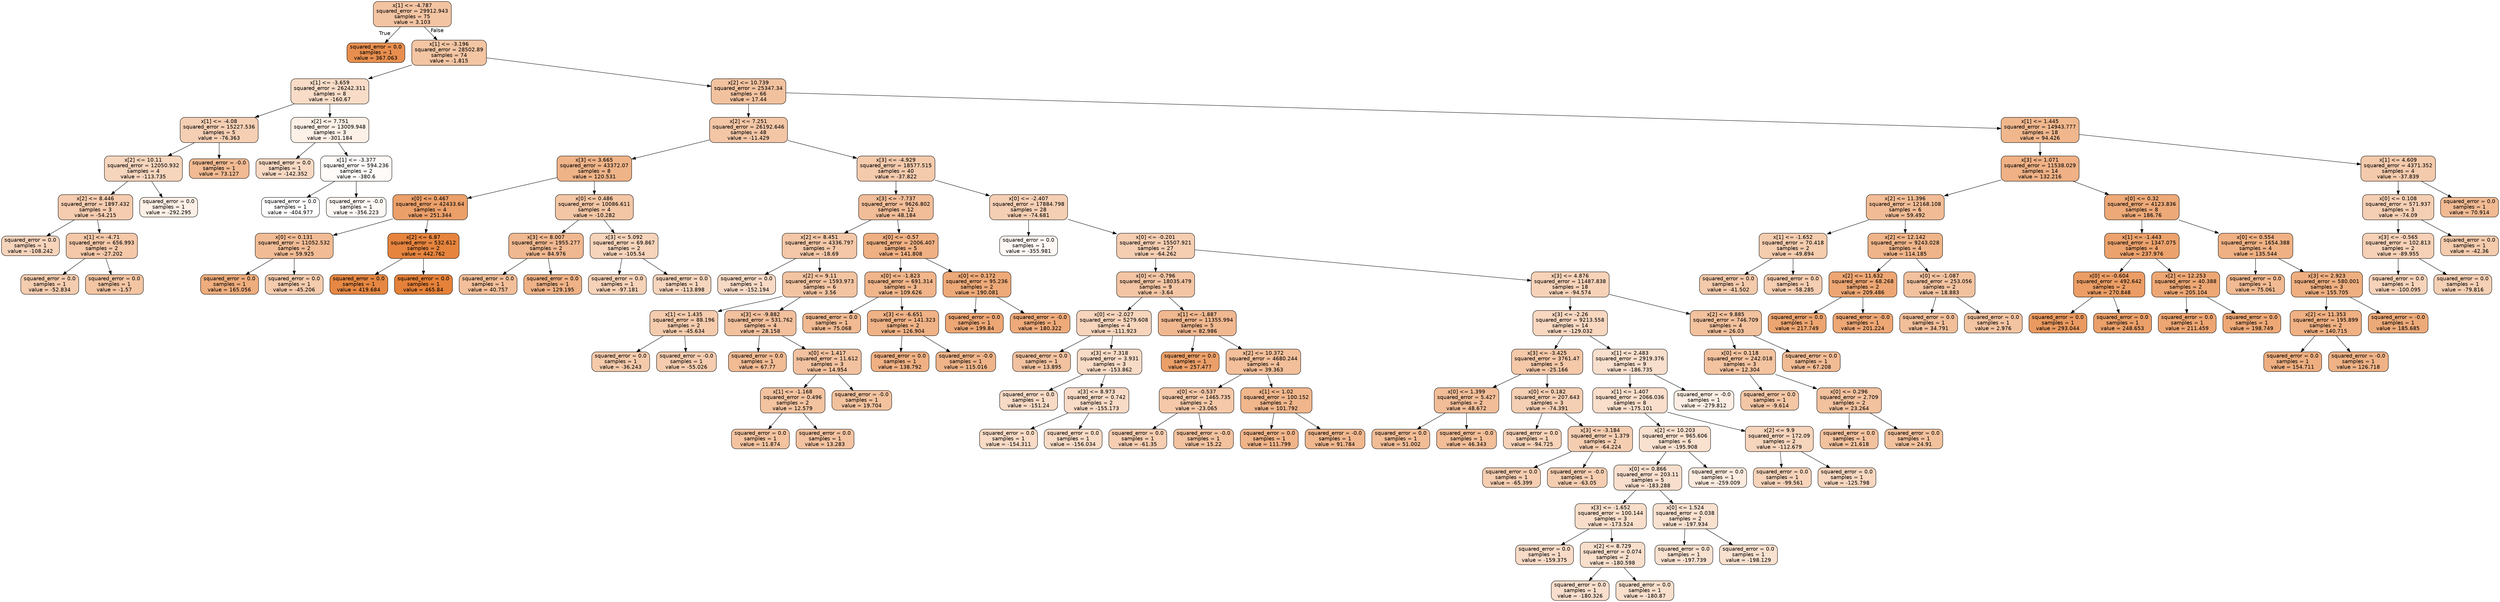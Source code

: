 digraph Tree {
node [shape=box, style="filled, rounded", color="black", fontname="helvetica"] ;
edge [fontname="helvetica"] ;
0 [label="x[1] <= -4.787\nsquared_error = 29912.943\nsamples = 75\nvalue = 3.103", fillcolor="#f3c4a2"] ;
1 [label="squared_error = 0.0\nsamples = 1\nvalue = 367.063", fillcolor="#e88f4f"] ;
0 -> 1 [labeldistance=2.5, labelangle=45, headlabel="True"] ;
2 [label="x[1] <= -3.196\nsquared_error = 28502.89\nsamples = 74\nvalue = -1.815", fillcolor="#f3c5a3"] ;
0 -> 2 [labeldistance=2.5, labelangle=-45, headlabel="False"] ;
3 [label="x[1] <= -3.659\nsquared_error = 26242.311\nsamples = 8\nvalue = -160.67", fillcolor="#f8dcc7"] ;
2 -> 3 ;
4 [label="x[1] <= -4.08\nsquared_error = 15227.536\nsamples = 5\nvalue = -76.363", fillcolor="#f5cfb4"] ;
3 -> 4 ;
5 [label="x[2] <= 10.11\nsquared_error = 12050.932\nsamples = 4\nvalue = -113.735", fillcolor="#f6d5bd"] ;
4 -> 5 ;
6 [label="x[2] <= 8.446\nsquared_error = 1897.432\nsamples = 3\nvalue = -54.215", fillcolor="#f5ccaf"] ;
5 -> 6 ;
7 [label="squared_error = 0.0\nsamples = 1\nvalue = -108.242", fillcolor="#f6d4bc"] ;
6 -> 7 ;
8 [label="x[1] <= -4.71\nsquared_error = 656.993\nsamples = 2\nvalue = -27.202", fillcolor="#f4c8a9"] ;
6 -> 8 ;
9 [label="squared_error = 0.0\nsamples = 1\nvalue = -52.834", fillcolor="#f4ccaf"] ;
8 -> 9 ;
10 [label="squared_error = 0.0\nsamples = 1\nvalue = -1.57", fillcolor="#f3c5a3"] ;
8 -> 10 ;
11 [label="squared_error = 0.0\nsamples = 1\nvalue = -292.295", fillcolor="#fcefe5"] ;
5 -> 11 ;
12 [label="squared_error = -0.0\nsamples = 1\nvalue = 73.127", fillcolor="#f1ba92"] ;
4 -> 12 ;
13 [label="x[2] <= 7.751\nsquared_error = 13009.948\nsamples = 3\nvalue = -301.184", fillcolor="#fcf0e7"] ;
3 -> 13 ;
14 [label="squared_error = 0.0\nsamples = 1\nvalue = -142.352", fillcolor="#f7d9c3"] ;
13 -> 14 ;
15 [label="x[1] <= -3.377\nsquared_error = 594.236\nsamples = 2\nvalue = -380.6", fillcolor="#fefbf9"] ;
13 -> 15 ;
16 [label="squared_error = 0.0\nsamples = 1\nvalue = -404.977", fillcolor="#ffffff"] ;
15 -> 16 ;
17 [label="squared_error = -0.0\nsamples = 1\nvalue = -356.223", fillcolor="#fef8f4"] ;
15 -> 17 ;
18 [label="x[2] <= 10.739\nsquared_error = 25347.34\nsamples = 66\nvalue = 17.44", fillcolor="#f2c29f"] ;
2 -> 18 ;
19 [label="x[2] <= 7.251\nsquared_error = 26192.646\nsamples = 48\nvalue = -11.429", fillcolor="#f3c6a6"] ;
18 -> 19 ;
20 [label="x[3] <= 3.665\nsquared_error = 43372.07\nsamples = 8\nvalue = 120.531", fillcolor="#efb388"] ;
19 -> 20 ;
21 [label="x[0] <= 0.467\nsquared_error = 42433.64\nsamples = 4\nvalue = 251.344", fillcolor="#eba06a"] ;
20 -> 21 ;
22 [label="x[0] <= 0.131\nsquared_error = 11052.532\nsamples = 2\nvalue = 59.925", fillcolor="#f1bc95"] ;
21 -> 22 ;
23 [label="squared_error = 0.0\nsamples = 1\nvalue = 165.056", fillcolor="#eead7d"] ;
22 -> 23 ;
24 [label="squared_error = 0.0\nsamples = 1\nvalue = -45.206", fillcolor="#f4cbad"] ;
22 -> 24 ;
25 [label="x[2] <= 6.87\nsquared_error = 532.612\nsamples = 2\nvalue = 442.762", fillcolor="#e6843e"] ;
21 -> 25 ;
26 [label="squared_error = 0.0\nsamples = 1\nvalue = 419.684", fillcolor="#e68843"] ;
25 -> 26 ;
27 [label="squared_error = 0.0\nsamples = 1\nvalue = 465.84", fillcolor="#e58139"] ;
25 -> 27 ;
28 [label="x[0] <= 0.486\nsquared_error = 10086.611\nsamples = 4\nvalue = -10.282", fillcolor="#f3c6a5"] ;
20 -> 28 ;
29 [label="x[3] <= 8.007\nsquared_error = 1955.277\nsamples = 2\nvalue = 84.976", fillcolor="#f0b890"] ;
28 -> 29 ;
30 [label="squared_error = 0.0\nsamples = 1\nvalue = 40.757", fillcolor="#f2bf9a"] ;
29 -> 30 ;
31 [label="squared_error = 0.0\nsamples = 1\nvalue = 129.195", fillcolor="#efb286"] ;
29 -> 31 ;
32 [label="x[3] <= 5.092\nsquared_error = 69.867\nsamples = 2\nvalue = -105.54", fillcolor="#f6d4bb"] ;
28 -> 32 ;
33 [label="squared_error = 0.0\nsamples = 1\nvalue = -97.181", fillcolor="#f6d2b9"] ;
32 -> 33 ;
34 [label="squared_error = 0.0\nsamples = 1\nvalue = -113.898", fillcolor="#f6d5bd"] ;
32 -> 34 ;
35 [label="x[3] <= -4.929\nsquared_error = 18577.515\nsamples = 40\nvalue = -37.822", fillcolor="#f4caac"] ;
19 -> 35 ;
36 [label="x[3] <= -7.737\nsquared_error = 9626.802\nsamples = 12\nvalue = 48.184", fillcolor="#f1bd98"] ;
35 -> 36 ;
37 [label="x[2] <= 8.451\nsquared_error = 4336.797\nsamples = 7\nvalue = -18.69", fillcolor="#f3c7a7"] ;
36 -> 37 ;
38 [label="squared_error = 0.0\nsamples = 1\nvalue = -152.194", fillcolor="#f7dac6"] ;
37 -> 38 ;
39 [label="x[2] <= 9.11\nsquared_error = 1593.973\nsamples = 6\nvalue = 3.56", fillcolor="#f3c4a2"] ;
37 -> 39 ;
40 [label="x[1] <= 1.435\nsquared_error = 88.196\nsamples = 2\nvalue = -45.634", fillcolor="#f4cbad"] ;
39 -> 40 ;
41 [label="squared_error = 0.0\nsamples = 1\nvalue = -36.243", fillcolor="#f4caab"] ;
40 -> 41 ;
42 [label="squared_error = -0.0\nsamples = 1\nvalue = -55.026", fillcolor="#f5ccaf"] ;
40 -> 42 ;
43 [label="x[3] <= -9.882\nsquared_error = 531.762\nsamples = 4\nvalue = 28.158", fillcolor="#f2c09d"] ;
39 -> 43 ;
44 [label="squared_error = 0.0\nsamples = 1\nvalue = 67.77", fillcolor="#f1bb94"] ;
43 -> 44 ;
45 [label="x[0] <= 1.417\nsquared_error = 11.612\nsamples = 3\nvalue = 14.954", fillcolor="#f2c2a0"] ;
43 -> 45 ;
46 [label="x[1] <= -1.168\nsquared_error = 0.496\nsamples = 2\nvalue = 12.579", fillcolor="#f3c3a0"] ;
45 -> 46 ;
47 [label="squared_error = 0.0\nsamples = 1\nvalue = 11.874", fillcolor="#f3c3a0"] ;
46 -> 47 ;
48 [label="squared_error = 0.0\nsamples = 1\nvalue = 13.283", fillcolor="#f3c2a0"] ;
46 -> 48 ;
49 [label="squared_error = -0.0\nsamples = 1\nvalue = 19.704", fillcolor="#f2c29e"] ;
45 -> 49 ;
50 [label="x[0] <= -0.57\nsquared_error = 2006.407\nsamples = 5\nvalue = 141.808", fillcolor="#efb083"] ;
36 -> 50 ;
51 [label="x[0] <= -1.823\nsquared_error = 691.314\nsamples = 3\nvalue = 109.626", fillcolor="#f0b58a"] ;
50 -> 51 ;
52 [label="squared_error = 0.0\nsamples = 1\nvalue = 75.068", fillcolor="#f1ba92"] ;
51 -> 52 ;
53 [label="x[3] <= -6.651\nsquared_error = 141.323\nsamples = 2\nvalue = 126.904", fillcolor="#efb286"] ;
51 -> 53 ;
54 [label="squared_error = 0.0\nsamples = 1\nvalue = 138.792", fillcolor="#efb083"] ;
53 -> 54 ;
55 [label="squared_error = -0.0\nsamples = 1\nvalue = 115.016", fillcolor="#efb489"] ;
53 -> 55 ;
56 [label="x[0] <= 0.172\nsquared_error = 95.236\nsamples = 2\nvalue = 190.081", fillcolor="#eda978"] ;
50 -> 56 ;
57 [label="squared_error = 0.0\nsamples = 1\nvalue = 199.84", fillcolor="#eda775"] ;
56 -> 57 ;
58 [label="squared_error = -0.0\nsamples = 1\nvalue = 180.322", fillcolor="#eeaa7a"] ;
56 -> 58 ;
59 [label="x[0] <= -2.407\nsquared_error = 17884.798\nsamples = 28\nvalue = -74.681", fillcolor="#f5cfb4"] ;
35 -> 59 ;
60 [label="squared_error = 0.0\nsamples = 1\nvalue = -355.981", fillcolor="#fef8f4"] ;
59 -> 60 ;
61 [label="x[0] <= -0.201\nsquared_error = 15507.921\nsamples = 27\nvalue = -64.262", fillcolor="#f5ceb2"] ;
59 -> 61 ;
62 [label="x[0] <= -0.796\nsquared_error = 18035.479\nsamples = 9\nvalue = -3.64", fillcolor="#f3c5a4"] ;
61 -> 62 ;
63 [label="x[0] <= -2.027\nsquared_error = 5279.608\nsamples = 4\nvalue = -111.923", fillcolor="#f6d5bc"] ;
62 -> 63 ;
64 [label="squared_error = 0.0\nsamples = 1\nvalue = 13.895", fillcolor="#f2c2a0"] ;
63 -> 64 ;
65 [label="x[3] <= 7.318\nsquared_error = 3.931\nsamples = 3\nvalue = -153.862", fillcolor="#f8dbc6"] ;
63 -> 65 ;
66 [label="squared_error = 0.0\nsamples = 1\nvalue = -151.24", fillcolor="#f7dac5"] ;
65 -> 66 ;
67 [label="x[3] <= 8.973\nsquared_error = 0.742\nsamples = 2\nvalue = -155.173", fillcolor="#f8dbc6"] ;
65 -> 67 ;
68 [label="squared_error = 0.0\nsamples = 1\nvalue = -154.311", fillcolor="#f8dbc6"] ;
67 -> 68 ;
69 [label="squared_error = 0.0\nsamples = 1\nvalue = -156.034", fillcolor="#f8dbc6"] ;
67 -> 69 ;
70 [label="x[1] <= -1.887\nsquared_error = 11355.994\nsamples = 5\nvalue = 82.986", fillcolor="#f0b890"] ;
62 -> 70 ;
71 [label="squared_error = 0.0\nsamples = 1\nvalue = 257.477", fillcolor="#eb9f68"] ;
70 -> 71 ;
72 [label="x[2] <= 10.372\nsquared_error = 4680.244\nsamples = 4\nvalue = 39.363", fillcolor="#f2bf9a"] ;
70 -> 72 ;
73 [label="x[0] <= -0.537\nsquared_error = 1465.735\nsamples = 2\nvalue = -23.065", fillcolor="#f4c8a8"] ;
72 -> 73 ;
74 [label="squared_error = 0.0\nsamples = 1\nvalue = -61.35", fillcolor="#f5cdb1"] ;
73 -> 74 ;
75 [label="squared_error = -0.0\nsamples = 1\nvalue = 15.22", fillcolor="#f2c29f"] ;
73 -> 75 ;
76 [label="x[1] <= 1.02\nsquared_error = 100.152\nsamples = 2\nvalue = 101.792", fillcolor="#f0b68c"] ;
72 -> 76 ;
77 [label="squared_error = 0.0\nsamples = 1\nvalue = 111.799", fillcolor="#f0b489"] ;
76 -> 77 ;
78 [label="squared_error = -0.0\nsamples = 1\nvalue = 91.784", fillcolor="#f0b78e"] ;
76 -> 78 ;
79 [label="x[3] <= 4.876\nsquared_error = 11487.838\nsamples = 18\nvalue = -94.574", fillcolor="#f6d2b8"] ;
61 -> 79 ;
80 [label="x[3] <= -2.26\nsquared_error = 9213.558\nsamples = 14\nvalue = -129.032", fillcolor="#f7d7c0"] ;
79 -> 80 ;
81 [label="x[3] <= -3.425\nsquared_error = 3761.47\nsamples = 5\nvalue = -25.166", fillcolor="#f4c8a9"] ;
80 -> 81 ;
82 [label="x[0] <= 1.399\nsquared_error = 5.427\nsamples = 2\nvalue = 48.672", fillcolor="#f1bd98"] ;
81 -> 82 ;
83 [label="squared_error = 0.0\nsamples = 1\nvalue = 51.002", fillcolor="#f1bd97"] ;
82 -> 83 ;
84 [label="squared_error = -0.0\nsamples = 1\nvalue = 46.343", fillcolor="#f2be98"] ;
82 -> 84 ;
85 [label="x[0] <= 0.182\nsquared_error = 207.643\nsamples = 3\nvalue = -74.391", fillcolor="#f5cfb4"] ;
81 -> 85 ;
86 [label="squared_error = 0.0\nsamples = 1\nvalue = -94.725", fillcolor="#f6d2b8"] ;
85 -> 86 ;
87 [label="x[3] <= -3.184\nsquared_error = 1.379\nsamples = 2\nvalue = -64.224", fillcolor="#f5ceb2"] ;
85 -> 87 ;
88 [label="squared_error = 0.0\nsamples = 1\nvalue = -65.399", fillcolor="#f5ceb2"] ;
87 -> 88 ;
89 [label="squared_error = -0.0\nsamples = 1\nvalue = -63.05", fillcolor="#f5ceb1"] ;
87 -> 89 ;
90 [label="x[1] <= 2.483\nsquared_error = 2919.376\nsamples = 9\nvalue = -186.735", fillcolor="#f8dfcd"] ;
80 -> 90 ;
91 [label="x[1] <= 1.407\nsquared_error = 2066.036\nsamples = 8\nvalue = -175.101", fillcolor="#f8decb"] ;
90 -> 91 ;
92 [label="x[2] <= 10.203\nsquared_error = 965.606\nsamples = 6\nvalue = -195.908", fillcolor="#f9e1cf"] ;
91 -> 92 ;
93 [label="x[0] <= 0.866\nsquared_error = 203.11\nsamples = 5\nvalue = -183.288", fillcolor="#f8dfcd"] ;
92 -> 93 ;
94 [label="x[3] <= -1.652\nsquared_error = 100.144\nsamples = 3\nvalue = -173.524", fillcolor="#f8deca"] ;
93 -> 94 ;
95 [label="squared_error = 0.0\nsamples = 1\nvalue = -159.375", fillcolor="#f8dbc7"] ;
94 -> 95 ;
96 [label="x[2] <= 8.729\nsquared_error = 0.074\nsamples = 2\nvalue = -180.598", fillcolor="#f8dfcc"] ;
94 -> 96 ;
97 [label="squared_error = 0.0\nsamples = 1\nvalue = -180.326", fillcolor="#f8decc"] ;
96 -> 97 ;
98 [label="squared_error = 0.0\nsamples = 1\nvalue = -180.87", fillcolor="#f8dfcc"] ;
96 -> 98 ;
99 [label="x[0] <= 1.524\nsquared_error = 0.038\nsamples = 2\nvalue = -197.934", fillcolor="#f9e1d0"] ;
93 -> 99 ;
100 [label="squared_error = 0.0\nsamples = 1\nvalue = -197.739", fillcolor="#f9e1d0"] ;
99 -> 100 ;
101 [label="squared_error = 0.0\nsamples = 1\nvalue = -198.129", fillcolor="#f9e1d0"] ;
99 -> 101 ;
102 [label="squared_error = 0.0\nsamples = 1\nvalue = -259.009", fillcolor="#fbeade"] ;
92 -> 102 ;
103 [label="x[2] <= 9.9\nsquared_error = 172.09\nsamples = 2\nvalue = -112.679", fillcolor="#f6d5bd"] ;
91 -> 103 ;
104 [label="squared_error = 0.0\nsamples = 1\nvalue = -99.561", fillcolor="#f6d3ba"] ;
103 -> 104 ;
105 [label="squared_error = 0.0\nsamples = 1\nvalue = -125.798", fillcolor="#f7d7c0"] ;
103 -> 105 ;
106 [label="squared_error = -0.0\nsamples = 1\nvalue = -279.812", fillcolor="#fbede3"] ;
90 -> 106 ;
107 [label="x[2] <= 9.885\nsquared_error = 746.709\nsamples = 4\nvalue = 26.03", fillcolor="#f2c19d"] ;
79 -> 107 ;
108 [label="x[0] <= 0.118\nsquared_error = 242.018\nsamples = 3\nvalue = 12.304", fillcolor="#f3c3a0"] ;
107 -> 108 ;
109 [label="squared_error = 0.0\nsamples = 1\nvalue = -9.614", fillcolor="#f3c6a5"] ;
108 -> 109 ;
110 [label="x[0] <= 0.296\nsquared_error = 2.709\nsamples = 2\nvalue = 23.264", fillcolor="#f2c19e"] ;
108 -> 110 ;
111 [label="squared_error = 0.0\nsamples = 1\nvalue = 21.618", fillcolor="#f2c19e"] ;
110 -> 111 ;
112 [label="squared_error = 0.0\nsamples = 1\nvalue = 24.91", fillcolor="#f2c19d"] ;
110 -> 112 ;
113 [label="squared_error = 0.0\nsamples = 1\nvalue = 67.208", fillcolor="#f1bb94"] ;
107 -> 113 ;
114 [label="x[1] <= 1.445\nsquared_error = 14943.777\nsamples = 18\nvalue = 94.426", fillcolor="#f0b78d"] ;
18 -> 114 ;
115 [label="x[3] <= 1.071\nsquared_error = 11538.029\nsamples = 14\nvalue = 132.216", fillcolor="#efb185"] ;
114 -> 115 ;
116 [label="x[2] <= 11.396\nsquared_error = 12168.108\nsamples = 6\nvalue = 59.492", fillcolor="#f1bc95"] ;
115 -> 116 ;
117 [label="x[1] <= -1.652\nsquared_error = 70.418\nsamples = 2\nvalue = -49.894", fillcolor="#f4ccae"] ;
116 -> 117 ;
118 [label="squared_error = 0.0\nsamples = 1\nvalue = -41.502", fillcolor="#f4caac"] ;
117 -> 118 ;
119 [label="squared_error = 0.0\nsamples = 1\nvalue = -58.285", fillcolor="#f5cdb0"] ;
117 -> 119 ;
120 [label="x[2] <= 12.142\nsquared_error = 9243.028\nsamples = 4\nvalue = 114.185", fillcolor="#efb489"] ;
116 -> 120 ;
121 [label="x[2] <= 11.632\nsquared_error = 68.268\nsamples = 2\nvalue = 209.486", fillcolor="#eda673"] ;
120 -> 121 ;
122 [label="squared_error = 0.0\nsamples = 1\nvalue = 217.749", fillcolor="#eca571"] ;
121 -> 122 ;
123 [label="squared_error = -0.0\nsamples = 1\nvalue = 201.224", fillcolor="#eda775"] ;
121 -> 123 ;
124 [label="x[0] <= -1.087\nsquared_error = 253.056\nsamples = 2\nvalue = 18.883", fillcolor="#f2c29f"] ;
120 -> 124 ;
125 [label="squared_error = 0.0\nsamples = 1\nvalue = 34.791", fillcolor="#f2bf9b"] ;
124 -> 125 ;
126 [label="squared_error = 0.0\nsamples = 1\nvalue = 2.976", fillcolor="#f3c4a2"] ;
124 -> 126 ;
127 [label="x[0] <= 0.32\nsquared_error = 4123.836\nsamples = 8\nvalue = 186.76", fillcolor="#eda978"] ;
115 -> 127 ;
128 [label="x[1] <= -1.443\nsquared_error = 1347.075\nsamples = 4\nvalue = 237.976", fillcolor="#eca26d"] ;
127 -> 128 ;
129 [label="x[0] <= -0.604\nsquared_error = 492.642\nsamples = 2\nvalue = 270.848", fillcolor="#eb9d65"] ;
128 -> 129 ;
130 [label="squared_error = 0.0\nsamples = 1\nvalue = 293.044", fillcolor="#ea9a60"] ;
129 -> 130 ;
131 [label="squared_error = 0.0\nsamples = 1\nvalue = 248.653", fillcolor="#eba06a"] ;
129 -> 131 ;
132 [label="x[2] <= 12.253\nsquared_error = 40.388\nsamples = 2\nvalue = 205.104", fillcolor="#eda774"] ;
128 -> 132 ;
133 [label="squared_error = 0.0\nsamples = 1\nvalue = 211.459", fillcolor="#eda673"] ;
132 -> 133 ;
134 [label="squared_error = 0.0\nsamples = 1\nvalue = 198.749", fillcolor="#eda876"] ;
132 -> 134 ;
135 [label="x[0] <= 0.554\nsquared_error = 1654.388\nsamples = 4\nvalue = 135.544", fillcolor="#efb184"] ;
127 -> 135 ;
136 [label="squared_error = 0.0\nsamples = 1\nvalue = 75.061", fillcolor="#f1ba92"] ;
135 -> 136 ;
137 [label="x[3] <= 2.923\nsquared_error = 580.001\nsamples = 3\nvalue = 155.705", fillcolor="#eeae80"] ;
135 -> 137 ;
138 [label="x[2] <= 11.353\nsquared_error = 195.899\nsamples = 2\nvalue = 140.715", fillcolor="#efb083"] ;
137 -> 138 ;
139 [label="squared_error = 0.0\nsamples = 1\nvalue = 154.711", fillcolor="#eeae80"] ;
138 -> 139 ;
140 [label="squared_error = -0.0\nsamples = 1\nvalue = 126.718", fillcolor="#efb286"] ;
138 -> 140 ;
141 [label="squared_error = -0.0\nsamples = 1\nvalue = 185.685", fillcolor="#edaa79"] ;
137 -> 141 ;
142 [label="x[1] <= 4.609\nsquared_error = 4371.352\nsamples = 4\nvalue = -37.839", fillcolor="#f4caac"] ;
114 -> 142 ;
143 [label="x[0] <= 0.108\nsquared_error = 571.937\nsamples = 3\nvalue = -74.09", fillcolor="#f5cfb4"] ;
142 -> 143 ;
144 [label="x[3] <= -0.565\nsquared_error = 102.813\nsamples = 2\nvalue = -89.955", fillcolor="#f6d1b7"] ;
143 -> 144 ;
145 [label="squared_error = 0.0\nsamples = 1\nvalue = -100.095", fillcolor="#f6d3ba"] ;
144 -> 145 ;
146 [label="squared_error = 0.0\nsamples = 1\nvalue = -79.816", fillcolor="#f5d0b5"] ;
144 -> 146 ;
147 [label="squared_error = 0.0\nsamples = 1\nvalue = -42.36", fillcolor="#f4cbad"] ;
143 -> 147 ;
148 [label="squared_error = 0.0\nsamples = 1\nvalue = 70.914", fillcolor="#f1ba93"] ;
142 -> 148 ;
}